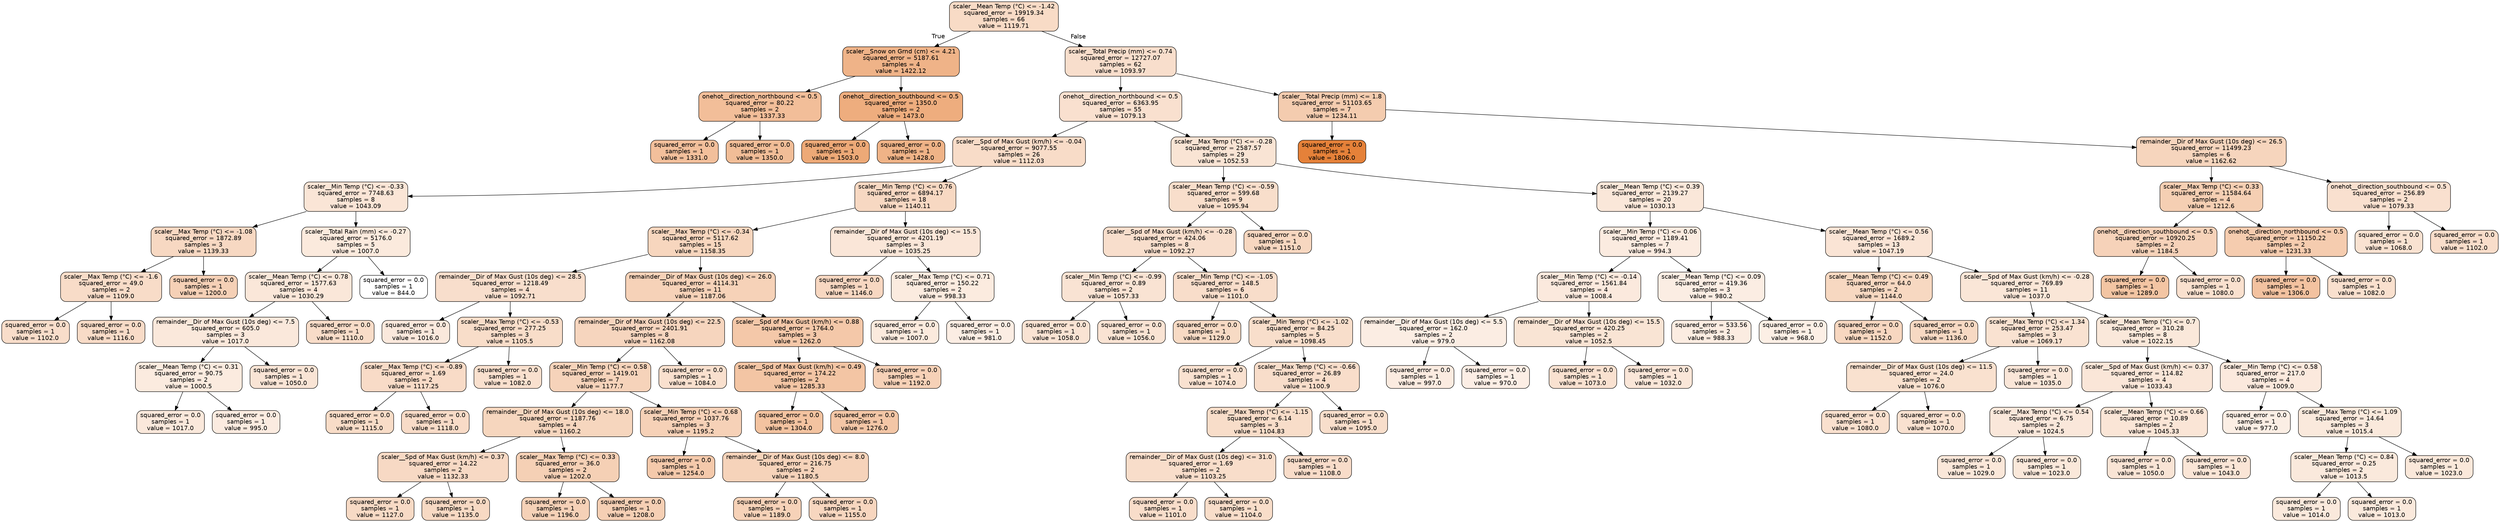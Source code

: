 digraph Tree {
node [shape=box, style="filled, rounded", color="black", fontname="helvetica"] ;
edge [fontname="helvetica"] ;
0 [label="scaler__Mean Temp (°C) <= -1.42\nsquared_error = 19919.34\nsamples = 66\nvalue = 1119.71", fillcolor="#f8dbc6"] ;
1 [label="scaler__Snow on Grnd (cm) <= 4.21\nsquared_error = 5187.61\nsamples = 4\nvalue = 1422.12", fillcolor="#efb388"] ;
0 -> 1 [labeldistance=2.5, labelangle=45, headlabel="True"] ;
2 [label="onehot__direction_northbound <= 0.5\nsquared_error = 80.22\nsamples = 2\nvalue = 1337.33", fillcolor="#f2be99"] ;
1 -> 2 ;
3 [label="squared_error = 0.0\nsamples = 1\nvalue = 1331.0", fillcolor="#f2bf9b"] ;
2 -> 3 ;
4 [label="squared_error = 0.0\nsamples = 1\nvalue = 1350.0", fillcolor="#f1bd97"] ;
2 -> 4 ;
5 [label="onehot__direction_southbound <= 0.5\nsquared_error = 1350.0\nsamples = 2\nvalue = 1473.0", fillcolor="#eead7e"] ;
1 -> 5 ;
6 [label="squared_error = 0.0\nsamples = 1\nvalue = 1503.0", fillcolor="#eda977"] ;
5 -> 6 ;
7 [label="squared_error = 0.0\nsamples = 1\nvalue = 1428.0", fillcolor="#efb387"] ;
5 -> 7 ;
8 [label="scaler__Total Precip (mm) <= 0.74\nsquared_error = 12727.07\nsamples = 62\nvalue = 1093.97", fillcolor="#f8decc"] ;
0 -> 8 [labeldistance=2.5, labelangle=-45, headlabel="False"] ;
9 [label="onehot__direction_northbound <= 0.5\nsquared_error = 6363.95\nsamples = 55\nvalue = 1079.13", fillcolor="#f9e0cf"] ;
8 -> 9 ;
10 [label="scaler__Spd of Max Gust (km/h) <= -0.04\nsquared_error = 9077.55\nsamples = 26\nvalue = 1112.03", fillcolor="#f8dcc8"] ;
9 -> 10 ;
11 [label="scaler__Min Temp (°C) <= -0.33\nsquared_error = 7748.63\nsamples = 8\nvalue = 1043.09", fillcolor="#fae5d6"] ;
10 -> 11 ;
12 [label="scaler__Max Temp (°C) <= -1.08\nsquared_error = 1872.89\nsamples = 3\nvalue = 1139.33", fillcolor="#f7d8c2"] ;
11 -> 12 ;
13 [label="scaler__Max Temp (°C) <= -1.6\nsquared_error = 49.0\nsamples = 2\nvalue = 1109.0", fillcolor="#f8dcc8"] ;
12 -> 13 ;
14 [label="squared_error = 0.0\nsamples = 1\nvalue = 1102.0", fillcolor="#f8ddca"] ;
13 -> 14 ;
15 [label="squared_error = 0.0\nsamples = 1\nvalue = 1116.0", fillcolor="#f8dbc7"] ;
13 -> 15 ;
16 [label="squared_error = 0.0\nsamples = 1\nvalue = 1200.0", fillcolor="#f5d0b6"] ;
12 -> 16 ;
17 [label="scaler__Total Rain (mm) <= -0.27\nsquared_error = 5176.0\nsamples = 5\nvalue = 1007.0", fillcolor="#fbeadd"] ;
11 -> 17 ;
18 [label="scaler__Mean Temp (°C) <= 0.78\nsquared_error = 1577.63\nsamples = 4\nvalue = 1030.29", fillcolor="#fae7d9"] ;
17 -> 18 ;
19 [label="remainder__Dir of Max Gust (10s deg) <= 7.5\nsquared_error = 605.0\nsamples = 3\nvalue = 1017.0", fillcolor="#fae8db"] ;
18 -> 19 ;
20 [label="scaler__Mean Temp (°C) <= 0.31\nsquared_error = 90.75\nsamples = 2\nvalue = 1000.5", fillcolor="#fbebdf"] ;
19 -> 20 ;
21 [label="squared_error = 0.0\nsamples = 1\nvalue = 1017.0", fillcolor="#fae8db"] ;
20 -> 21 ;
22 [label="squared_error = 0.0\nsamples = 1\nvalue = 995.0", fillcolor="#fbebe0"] ;
20 -> 22 ;
23 [label="squared_error = 0.0\nsamples = 1\nvalue = 1050.0", fillcolor="#f9e4d5"] ;
19 -> 23 ;
24 [label="squared_error = 0.0\nsamples = 1\nvalue = 1110.0", fillcolor="#f8dcc8"] ;
18 -> 24 ;
25 [label="squared_error = 0.0\nsamples = 1\nvalue = 844.0", fillcolor="#ffffff"] ;
17 -> 25 ;
26 [label="scaler__Min Temp (°C) <= 0.76\nsquared_error = 6894.17\nsamples = 18\nvalue = 1140.11", fillcolor="#f7d8c2"] ;
10 -> 26 ;
27 [label="scaler__Max Temp (°C) <= -0.34\nsquared_error = 5117.62\nsamples = 15\nvalue = 1158.35", fillcolor="#f7d6be"] ;
26 -> 27 ;
28 [label="remainder__Dir of Max Gust (10s deg) <= 28.5\nsquared_error = 1218.49\nsamples = 4\nvalue = 1092.71", fillcolor="#f8decc"] ;
27 -> 28 ;
29 [label="squared_error = 0.0\nsamples = 1\nvalue = 1016.0", fillcolor="#fae8dc"] ;
28 -> 29 ;
30 [label="scaler__Max Temp (°C) <= -0.53\nsquared_error = 277.25\nsamples = 3\nvalue = 1105.5", fillcolor="#f8ddc9"] ;
28 -> 30 ;
31 [label="scaler__Max Temp (°C) <= -0.89\nsquared_error = 1.69\nsamples = 2\nvalue = 1117.25", fillcolor="#f8dbc7"] ;
30 -> 31 ;
32 [label="squared_error = 0.0\nsamples = 1\nvalue = 1115.0", fillcolor="#f8dcc7"] ;
31 -> 32 ;
33 [label="squared_error = 0.0\nsamples = 1\nvalue = 1118.0", fillcolor="#f8dbc7"] ;
31 -> 33 ;
34 [label="squared_error = 0.0\nsamples = 1\nvalue = 1082.0", fillcolor="#f9e0ce"] ;
30 -> 34 ;
35 [label="remainder__Dir of Max Gust (10s deg) <= 26.0\nsquared_error = 4114.31\nsamples = 11\nvalue = 1187.06", fillcolor="#f6d2b8"] ;
27 -> 35 ;
36 [label="remainder__Dir of Max Gust (10s deg) <= 22.5\nsquared_error = 2401.91\nsamples = 8\nvalue = 1162.08", fillcolor="#f6d5be"] ;
35 -> 36 ;
37 [label="scaler__Min Temp (°C) <= 0.58\nsquared_error = 1419.01\nsamples = 7\nvalue = 1177.7", fillcolor="#f6d3ba"] ;
36 -> 37 ;
38 [label="remainder__Dir of Max Gust (10s deg) <= 18.0\nsquared_error = 1187.76\nsamples = 4\nvalue = 1160.2", fillcolor="#f6d6be"] ;
37 -> 38 ;
39 [label="scaler__Spd of Max Gust (km/h) <= 0.37\nsquared_error = 14.22\nsamples = 2\nvalue = 1132.33", fillcolor="#f7d9c4"] ;
38 -> 39 ;
40 [label="squared_error = 0.0\nsamples = 1\nvalue = 1127.0", fillcolor="#f7dac5"] ;
39 -> 40 ;
41 [label="squared_error = 0.0\nsamples = 1\nvalue = 1135.0", fillcolor="#f7d9c3"] ;
39 -> 41 ;
42 [label="scaler__Max Temp (°C) <= 0.33\nsquared_error = 36.0\nsamples = 2\nvalue = 1202.0", fillcolor="#f5d0b5"] ;
38 -> 42 ;
43 [label="squared_error = 0.0\nsamples = 1\nvalue = 1196.0", fillcolor="#f5d1b7"] ;
42 -> 43 ;
44 [label="squared_error = 0.0\nsamples = 1\nvalue = 1208.0", fillcolor="#f5cfb4"] ;
42 -> 44 ;
45 [label="scaler__Min Temp (°C) <= 0.68\nsquared_error = 1037.76\nsamples = 3\nvalue = 1195.2", fillcolor="#f6d1b7"] ;
37 -> 45 ;
46 [label="squared_error = 0.0\nsamples = 1\nvalue = 1254.0", fillcolor="#f4c9ab"] ;
45 -> 46 ;
47 [label="remainder__Dir of Max Gust (10s deg) <= 8.0\nsquared_error = 216.75\nsamples = 2\nvalue = 1180.5", fillcolor="#f6d3ba"] ;
45 -> 47 ;
48 [label="squared_error = 0.0\nsamples = 1\nvalue = 1189.0", fillcolor="#f6d2b8"] ;
47 -> 48 ;
49 [label="squared_error = 0.0\nsamples = 1\nvalue = 1155.0", fillcolor="#f7d6bf"] ;
47 -> 49 ;
50 [label="squared_error = 0.0\nsamples = 1\nvalue = 1084.0", fillcolor="#f9e0ce"] ;
36 -> 50 ;
51 [label="scaler__Spd of Max Gust (km/h) <= 0.88\nsquared_error = 1764.0\nsamples = 3\nvalue = 1262.0", fillcolor="#f4c8a9"] ;
35 -> 51 ;
52 [label="scaler__Spd of Max Gust (km/h) <= 0.49\nsquared_error = 174.22\nsamples = 2\nvalue = 1285.33", fillcolor="#f3c5a4"] ;
51 -> 52 ;
53 [label="squared_error = 0.0\nsamples = 1\nvalue = 1304.0", fillcolor="#f3c3a0"] ;
52 -> 53 ;
54 [label="squared_error = 0.0\nsamples = 1\nvalue = 1276.0", fillcolor="#f3c6a6"] ;
52 -> 54 ;
55 [label="squared_error = 0.0\nsamples = 1\nvalue = 1192.0", fillcolor="#f6d1b7"] ;
51 -> 55 ;
56 [label="remainder__Dir of Max Gust (10s deg) <= 15.5\nsquared_error = 4201.19\nsamples = 3\nvalue = 1035.25", fillcolor="#fae6d8"] ;
26 -> 56 ;
57 [label="squared_error = 0.0\nsamples = 1\nvalue = 1146.0", fillcolor="#f7d7c1"] ;
56 -> 57 ;
58 [label="scaler__Max Temp (°C) <= 0.71\nsquared_error = 150.22\nsamples = 2\nvalue = 998.33", fillcolor="#fbebdf"] ;
56 -> 58 ;
59 [label="squared_error = 0.0\nsamples = 1\nvalue = 1007.0", fillcolor="#fbeadd"] ;
58 -> 59 ;
60 [label="squared_error = 0.0\nsamples = 1\nvalue = 981.0", fillcolor="#fbede3"] ;
58 -> 60 ;
61 [label="scaler__Max Temp (°C) <= -0.28\nsquared_error = 2587.57\nsamples = 29\nvalue = 1052.53", fillcolor="#f9e4d4"] ;
9 -> 61 ;
62 [label="scaler__Mean Temp (°C) <= -0.59\nsquared_error = 599.68\nsamples = 9\nvalue = 1095.94", fillcolor="#f8decb"] ;
61 -> 62 ;
63 [label="scaler__Spd of Max Gust (km/h) <= -0.28\nsquared_error = 424.06\nsamples = 8\nvalue = 1092.27", fillcolor="#f8decc"] ;
62 -> 63 ;
64 [label="scaler__Min Temp (°C) <= -0.99\nsquared_error = 0.89\nsamples = 2\nvalue = 1057.33", fillcolor="#f9e3d3"] ;
63 -> 64 ;
65 [label="squared_error = 0.0\nsamples = 1\nvalue = 1058.0", fillcolor="#f9e3d3"] ;
64 -> 65 ;
66 [label="squared_error = 0.0\nsamples = 1\nvalue = 1056.0", fillcolor="#f9e3d3"] ;
64 -> 66 ;
67 [label="scaler__Min Temp (°C) <= -1.05\nsquared_error = 148.5\nsamples = 6\nvalue = 1101.0", fillcolor="#f8ddca"] ;
63 -> 67 ;
68 [label="squared_error = 0.0\nsamples = 1\nvalue = 1129.0", fillcolor="#f7dac4"] ;
67 -> 68 ;
69 [label="scaler__Min Temp (°C) <= -1.02\nsquared_error = 84.25\nsamples = 5\nvalue = 1098.45", fillcolor="#f8decb"] ;
67 -> 69 ;
70 [label="squared_error = 0.0\nsamples = 1\nvalue = 1074.0", fillcolor="#f9e1d0"] ;
69 -> 70 ;
71 [label="scaler__Max Temp (°C) <= -0.66\nsquared_error = 26.89\nsamples = 4\nvalue = 1100.9", fillcolor="#f8ddca"] ;
69 -> 71 ;
72 [label="scaler__Max Temp (°C) <= -1.15\nsquared_error = 6.14\nsamples = 3\nvalue = 1104.83", fillcolor="#f8ddc9"] ;
71 -> 72 ;
73 [label="remainder__Dir of Max Gust (10s deg) <= 31.0\nsquared_error = 1.69\nsamples = 2\nvalue = 1103.25", fillcolor="#f8ddca"] ;
72 -> 73 ;
74 [label="squared_error = 0.0\nsamples = 1\nvalue = 1101.0", fillcolor="#f8ddca"] ;
73 -> 74 ;
75 [label="squared_error = 0.0\nsamples = 1\nvalue = 1104.0", fillcolor="#f8ddc9"] ;
73 -> 75 ;
76 [label="squared_error = 0.0\nsamples = 1\nvalue = 1108.0", fillcolor="#f8dcc9"] ;
72 -> 76 ;
77 [label="squared_error = 0.0\nsamples = 1\nvalue = 1095.0", fillcolor="#f8decb"] ;
71 -> 77 ;
78 [label="squared_error = 0.0\nsamples = 1\nvalue = 1151.0", fillcolor="#f7d7c0"] ;
62 -> 78 ;
79 [label="scaler__Mean Temp (°C) <= 0.39\nsquared_error = 2139.27\nsamples = 20\nvalue = 1030.13", fillcolor="#fae7d9"] ;
61 -> 79 ;
80 [label="scaler__Min Temp (°C) <= 0.06\nsquared_error = 1189.41\nsamples = 7\nvalue = 994.3", fillcolor="#fbebe0"] ;
79 -> 80 ;
81 [label="scaler__Min Temp (°C) <= -0.14\nsquared_error = 1561.84\nsamples = 4\nvalue = 1008.4", fillcolor="#fbe9dd"] ;
80 -> 81 ;
82 [label="remainder__Dir of Max Gust (10s deg) <= 5.5\nsquared_error = 162.0\nsamples = 2\nvalue = 979.0", fillcolor="#fbede3"] ;
81 -> 82 ;
83 [label="squared_error = 0.0\nsamples = 1\nvalue = 997.0", fillcolor="#fbebe0"] ;
82 -> 83 ;
84 [label="squared_error = 0.0\nsamples = 1\nvalue = 970.0", fillcolor="#fceee5"] ;
82 -> 84 ;
85 [label="remainder__Dir of Max Gust (10s deg) <= 15.5\nsquared_error = 420.25\nsamples = 2\nvalue = 1052.5", fillcolor="#f9e4d4"] ;
81 -> 85 ;
86 [label="squared_error = 0.0\nsamples = 1\nvalue = 1073.0", fillcolor="#f9e1d0"] ;
85 -> 86 ;
87 [label="squared_error = 0.0\nsamples = 1\nvalue = 1032.0", fillcolor="#fae6d8"] ;
85 -> 87 ;
88 [label="scaler__Mean Temp (°C) <= 0.09\nsquared_error = 419.36\nsamples = 3\nvalue = 980.2", fillcolor="#fbede3"] ;
80 -> 88 ;
89 [label="squared_error = 533.56\nsamples = 2\nvalue = 988.33", fillcolor="#fbece1"] ;
88 -> 89 ;
90 [label="squared_error = 0.0\nsamples = 1\nvalue = 968.0", fillcolor="#fcefe5"] ;
88 -> 90 ;
91 [label="scaler__Mean Temp (°C) <= 0.56\nsquared_error = 1689.2\nsamples = 13\nvalue = 1047.19", fillcolor="#fae4d5"] ;
79 -> 91 ;
92 [label="scaler__Mean Temp (°C) <= 0.49\nsquared_error = 64.0\nsamples = 2\nvalue = 1144.0", fillcolor="#f7d8c1"] ;
91 -> 92 ;
93 [label="squared_error = 0.0\nsamples = 1\nvalue = 1152.0", fillcolor="#f7d7c0"] ;
92 -> 93 ;
94 [label="squared_error = 0.0\nsamples = 1\nvalue = 1136.0", fillcolor="#f7d9c3"] ;
92 -> 94 ;
95 [label="scaler__Spd of Max Gust (km/h) <= -0.28\nsquared_error = 769.89\nsamples = 11\nvalue = 1037.0", fillcolor="#fae6d7"] ;
91 -> 95 ;
96 [label="scaler__Max Temp (°C) <= 1.34\nsquared_error = 253.47\nsamples = 3\nvalue = 1069.17", fillcolor="#f9e2d1"] ;
95 -> 96 ;
97 [label="remainder__Dir of Max Gust (10s deg) <= 11.5\nsquared_error = 24.0\nsamples = 2\nvalue = 1076.0", fillcolor="#f9e1cf"] ;
96 -> 97 ;
98 [label="squared_error = 0.0\nsamples = 1\nvalue = 1080.0", fillcolor="#f9e0ce"] ;
97 -> 98 ;
99 [label="squared_error = 0.0\nsamples = 1\nvalue = 1070.0", fillcolor="#f9e1d0"] ;
97 -> 99 ;
100 [label="squared_error = 0.0\nsamples = 1\nvalue = 1035.0", fillcolor="#fae6d8"] ;
96 -> 100 ;
101 [label="scaler__Mean Temp (°C) <= 0.7\nsquared_error = 310.28\nsamples = 8\nvalue = 1022.15", fillcolor="#fae8da"] ;
95 -> 101 ;
102 [label="scaler__Spd of Max Gust (km/h) <= 0.37\nsquared_error = 114.82\nsamples = 4\nvalue = 1033.43", fillcolor="#fae6d8"] ;
101 -> 102 ;
103 [label="scaler__Max Temp (°C) <= 0.54\nsquared_error = 6.75\nsamples = 2\nvalue = 1024.5", fillcolor="#fae7da"] ;
102 -> 103 ;
104 [label="squared_error = 0.0\nsamples = 1\nvalue = 1029.0", fillcolor="#fae7d9"] ;
103 -> 104 ;
105 [label="squared_error = 0.0\nsamples = 1\nvalue = 1023.0", fillcolor="#fae8da"] ;
103 -> 105 ;
106 [label="scaler__Mean Temp (°C) <= 0.66\nsquared_error = 10.89\nsamples = 2\nvalue = 1045.33", fillcolor="#fae5d6"] ;
102 -> 106 ;
107 [label="squared_error = 0.0\nsamples = 1\nvalue = 1050.0", fillcolor="#f9e4d5"] ;
106 -> 107 ;
108 [label="squared_error = 0.0\nsamples = 1\nvalue = 1043.0", fillcolor="#fae5d6"] ;
106 -> 108 ;
109 [label="scaler__Min Temp (°C) <= 0.58\nsquared_error = 217.0\nsamples = 4\nvalue = 1009.0", fillcolor="#fbe9dd"] ;
101 -> 109 ;
110 [label="squared_error = 0.0\nsamples = 1\nvalue = 977.0", fillcolor="#fbeee4"] ;
109 -> 110 ;
111 [label="scaler__Max Temp (°C) <= 1.09\nsquared_error = 14.64\nsamples = 3\nvalue = 1015.4", fillcolor="#fae9dc"] ;
109 -> 111 ;
112 [label="scaler__Mean Temp (°C) <= 0.84\nsquared_error = 0.25\nsamples = 2\nvalue = 1013.5", fillcolor="#fae9dc"] ;
111 -> 112 ;
113 [label="squared_error = 0.0\nsamples = 1\nvalue = 1014.0", fillcolor="#fae9dc"] ;
112 -> 113 ;
114 [label="squared_error = 0.0\nsamples = 1\nvalue = 1013.0", fillcolor="#fae9dc"] ;
112 -> 114 ;
115 [label="squared_error = 0.0\nsamples = 1\nvalue = 1023.0", fillcolor="#fae8da"] ;
111 -> 115 ;
116 [label="scaler__Total Precip (mm) <= 1.8\nsquared_error = 51103.65\nsamples = 7\nvalue = 1234.11", fillcolor="#f4ccaf"] ;
8 -> 116 ;
117 [label="squared_error = 0.0\nsamples = 1\nvalue = 1806.0", fillcolor="#e58139"] ;
116 -> 117 ;
118 [label="remainder__Dir of Max Gust (10s deg) <= 26.5\nsquared_error = 11499.23\nsamples = 6\nvalue = 1162.62", fillcolor="#f6d5bd"] ;
116 -> 118 ;
119 [label="scaler__Max Temp (°C) <= 0.33\nsquared_error = 11584.64\nsamples = 4\nvalue = 1212.6", fillcolor="#f5cfb3"] ;
118 -> 119 ;
120 [label="onehot__direction_southbound <= 0.5\nsquared_error = 10920.25\nsamples = 2\nvalue = 1184.5", fillcolor="#f6d2b9"] ;
119 -> 120 ;
121 [label="squared_error = 0.0\nsamples = 1\nvalue = 1289.0", fillcolor="#f3c5a3"] ;
120 -> 121 ;
122 [label="squared_error = 0.0\nsamples = 1\nvalue = 1080.0", fillcolor="#f9e0ce"] ;
120 -> 122 ;
123 [label="onehot__direction_northbound <= 0.5\nsquared_error = 11150.22\nsamples = 2\nvalue = 1231.33", fillcolor="#f5ccaf"] ;
119 -> 123 ;
124 [label="squared_error = 0.0\nsamples = 1\nvalue = 1306.0", fillcolor="#f3c2a0"] ;
123 -> 124 ;
125 [label="squared_error = 0.0\nsamples = 1\nvalue = 1082.0", fillcolor="#f9e0ce"] ;
123 -> 125 ;
126 [label="onehot__direction_southbound <= 0.5\nsquared_error = 256.89\nsamples = 2\nvalue = 1079.33", fillcolor="#f9e0cf"] ;
118 -> 126 ;
127 [label="squared_error = 0.0\nsamples = 1\nvalue = 1068.0", fillcolor="#f9e2d1"] ;
126 -> 127 ;
128 [label="squared_error = 0.0\nsamples = 1\nvalue = 1102.0", fillcolor="#f8ddca"] ;
126 -> 128 ;
}